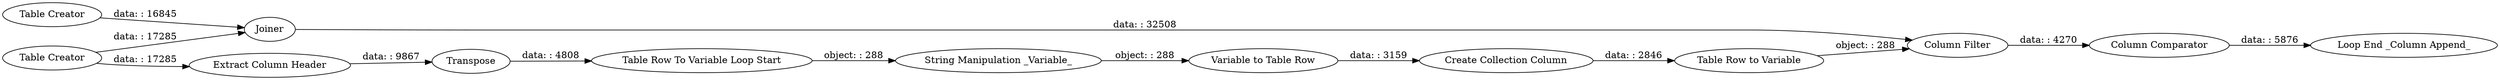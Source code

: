 digraph {
	"-5855837844471032618_47" [label="Variable to Table Row"]
	"-5855837844471032618_37" [label="Column Filter"]
	"-5855837844471032618_46" [label="String Manipulation _Variable_"]
	"-5855837844471032618_35" [label="Table Row To Variable Loop Start"]
	"-5855837844471032618_27" [label=Joiner]
	"-5855837844471032618_49" [label="Table Row to Variable"]
	"-5855837844471032618_36" [label=Transpose]
	"-5855837844471032618_48" [label="Create Collection Column"]
	"-5855837844471032618_25" [label="Table Creator"]
	"-5855837844471032618_26" [label="Column Comparator"]
	"-5855837844471032618_39" [label="Loop End _Column Append_"]
	"-5855837844471032618_34" [label="Extract Column Header"]
	"-5855837844471032618_24" [label="Table Creator"]
	"-5855837844471032618_35" -> "-5855837844471032618_46" [label="object: : 288"]
	"-5855837844471032618_49" -> "-5855837844471032618_37" [label="object: : 288"]
	"-5855837844471032618_34" -> "-5855837844471032618_36" [label="data: : 9867"]
	"-5855837844471032618_25" -> "-5855837844471032618_27" [label="data: : 16845"]
	"-5855837844471032618_48" -> "-5855837844471032618_49" [label="data: : 2846"]
	"-5855837844471032618_46" -> "-5855837844471032618_47" [label="object: : 288"]
	"-5855837844471032618_47" -> "-5855837844471032618_48" [label="data: : 3159"]
	"-5855837844471032618_37" -> "-5855837844471032618_26" [label="data: : 4270"]
	"-5855837844471032618_27" -> "-5855837844471032618_37" [label="data: : 32508"]
	"-5855837844471032618_26" -> "-5855837844471032618_39" [label="data: : 5876"]
	"-5855837844471032618_24" -> "-5855837844471032618_27" [label="data: : 17285"]
	"-5855837844471032618_24" -> "-5855837844471032618_34" [label="data: : 17285"]
	"-5855837844471032618_36" -> "-5855837844471032618_35" [label="data: : 4808"]
	rankdir=LR
}
